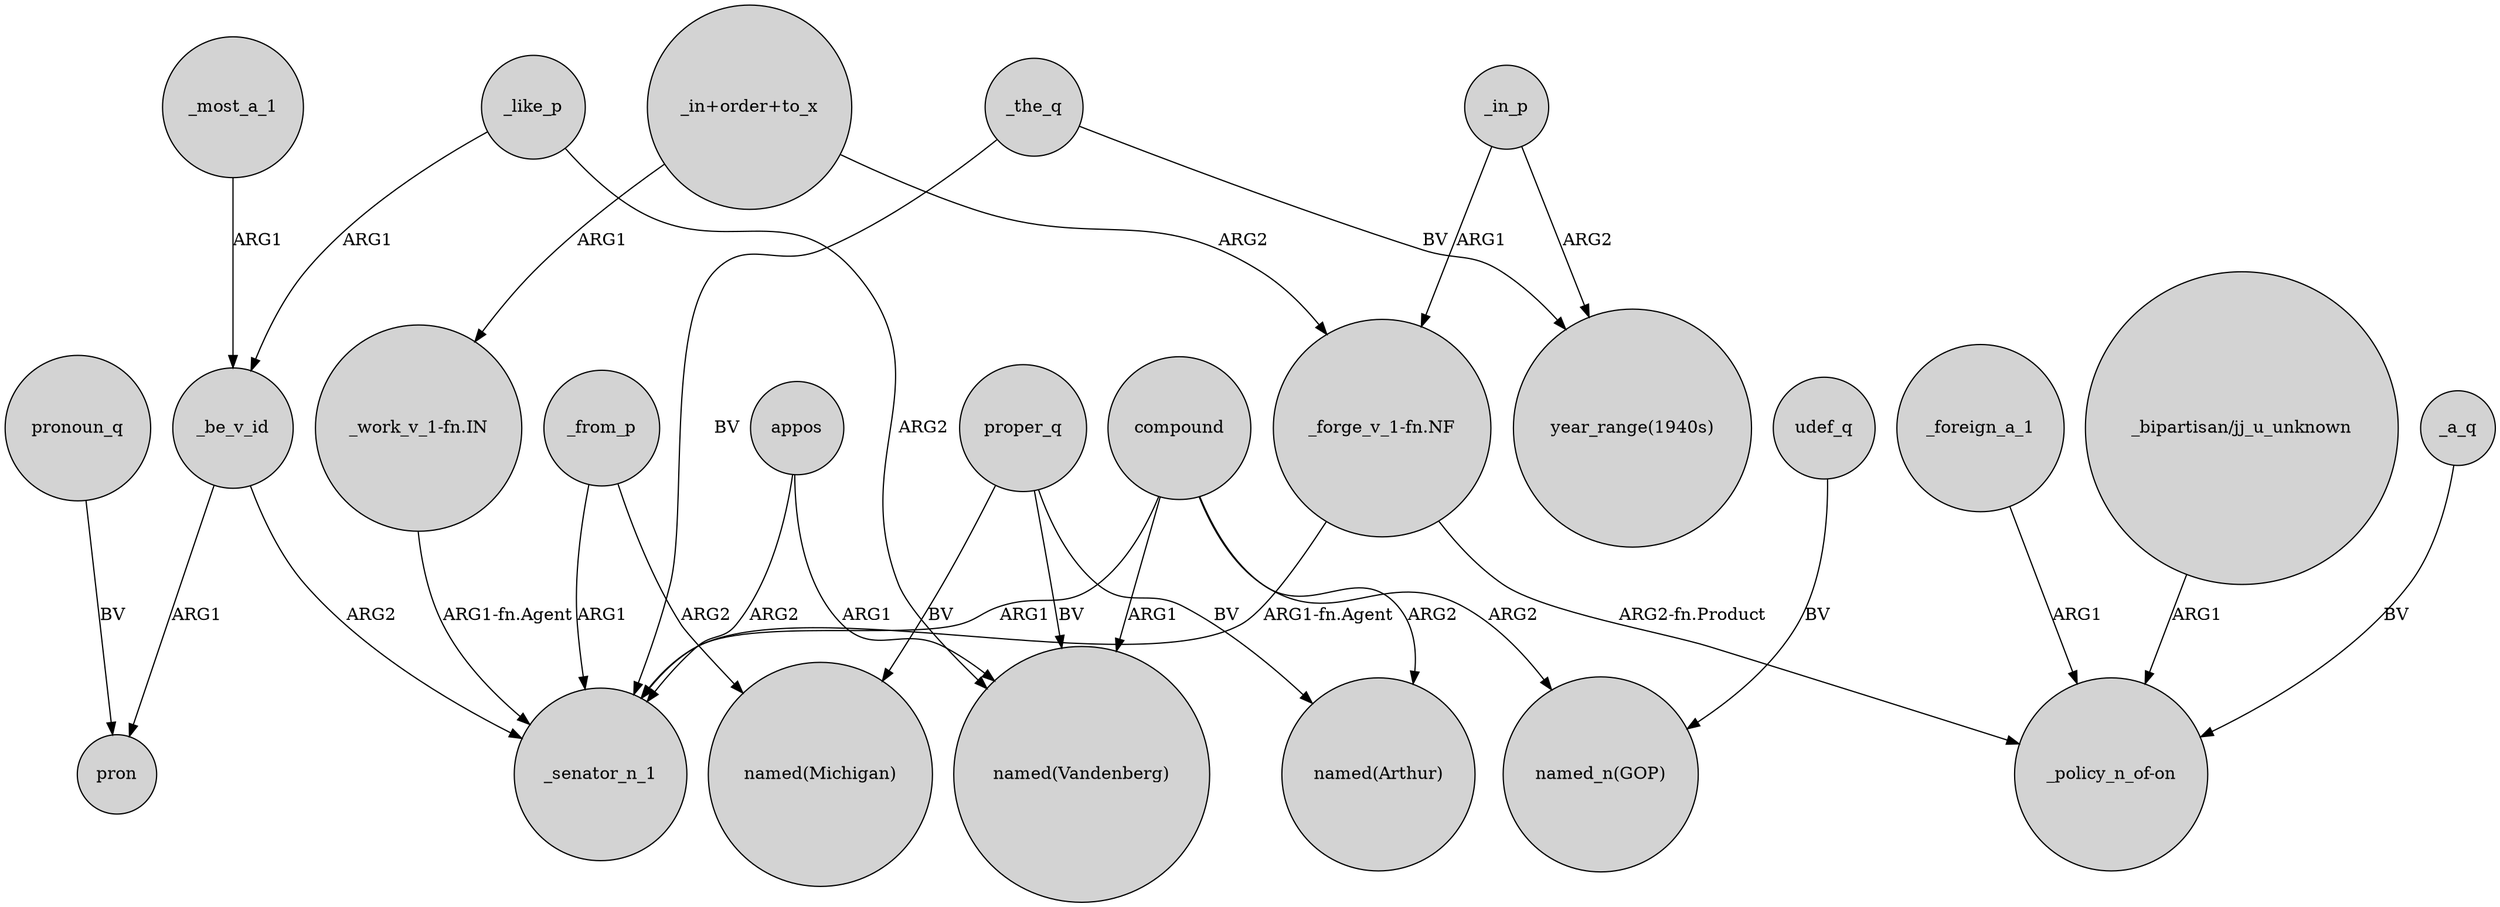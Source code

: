 digraph {
	node [shape=circle style=filled]
	"_in+order+to_x" -> "_forge_v_1-fn.NF" [label=ARG2]
	"_in+order+to_x" -> "_work_v_1-fn.IN" [label=ARG1]
	_be_v_id -> _senator_n_1 [label=ARG2]
	_in_p -> "year_range(1940s)" [label=ARG2]
	"_forge_v_1-fn.NF" -> "_policy_n_of-on" [label="ARG2-fn.Product"]
	"_forge_v_1-fn.NF" -> _senator_n_1 [label="ARG1-fn.Agent"]
	appos -> _senator_n_1 [label=ARG2]
	appos -> "named(Vandenberg)" [label=ARG1]
	"_bipartisan/jj_u_unknown" -> "_policy_n_of-on" [label=ARG1]
	_the_q -> _senator_n_1 [label=BV]
	_like_p -> _be_v_id [label=ARG1]
	_a_q -> "_policy_n_of-on" [label=BV]
	"_work_v_1-fn.IN" -> _senator_n_1 [label="ARG1-fn.Agent"]
	_from_p -> _senator_n_1 [label=ARG1]
	_be_v_id -> pron [label=ARG1]
	udef_q -> "named_n(GOP)" [label=BV]
	pronoun_q -> pron [label=BV]
	proper_q -> "named(Vandenberg)" [label=BV]
	_the_q -> "year_range(1940s)" [label=BV]
	proper_q -> "named(Michigan)" [label=BV]
	_foreign_a_1 -> "_policy_n_of-on" [label=ARG1]
	compound -> "named_n(GOP)" [label=ARG2]
	_from_p -> "named(Michigan)" [label=ARG2]
	_in_p -> "_forge_v_1-fn.NF" [label=ARG1]
	compound -> "named(Vandenberg)" [label=ARG1]
	compound -> _senator_n_1 [label=ARG1]
	compound -> "named(Arthur)" [label=ARG2]
	_most_a_1 -> _be_v_id [label=ARG1]
	_like_p -> "named(Vandenberg)" [label=ARG2]
	proper_q -> "named(Arthur)" [label=BV]
}
